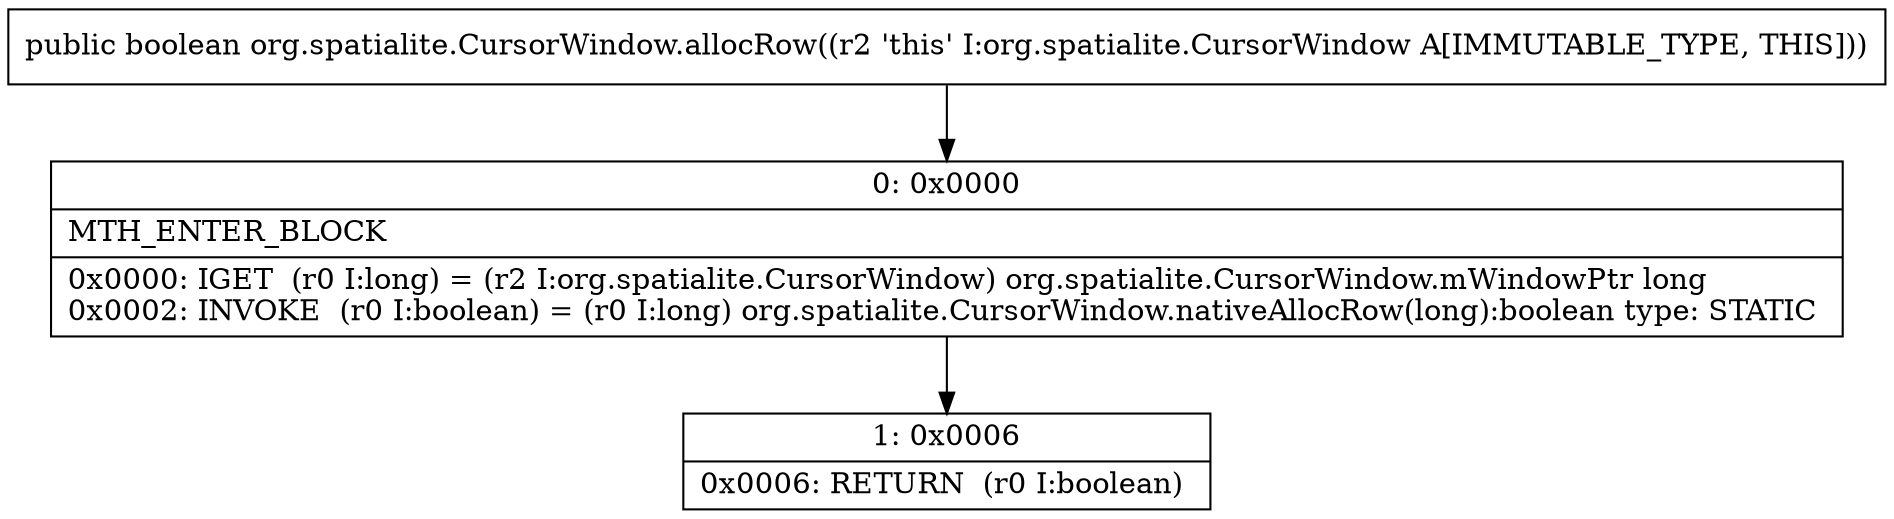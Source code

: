 digraph "CFG fororg.spatialite.CursorWindow.allocRow()Z" {
Node_0 [shape=record,label="{0\:\ 0x0000|MTH_ENTER_BLOCK\l|0x0000: IGET  (r0 I:long) = (r2 I:org.spatialite.CursorWindow) org.spatialite.CursorWindow.mWindowPtr long \l0x0002: INVOKE  (r0 I:boolean) = (r0 I:long) org.spatialite.CursorWindow.nativeAllocRow(long):boolean type: STATIC \l}"];
Node_1 [shape=record,label="{1\:\ 0x0006|0x0006: RETURN  (r0 I:boolean) \l}"];
MethodNode[shape=record,label="{public boolean org.spatialite.CursorWindow.allocRow((r2 'this' I:org.spatialite.CursorWindow A[IMMUTABLE_TYPE, THIS])) }"];
MethodNode -> Node_0;
Node_0 -> Node_1;
}


